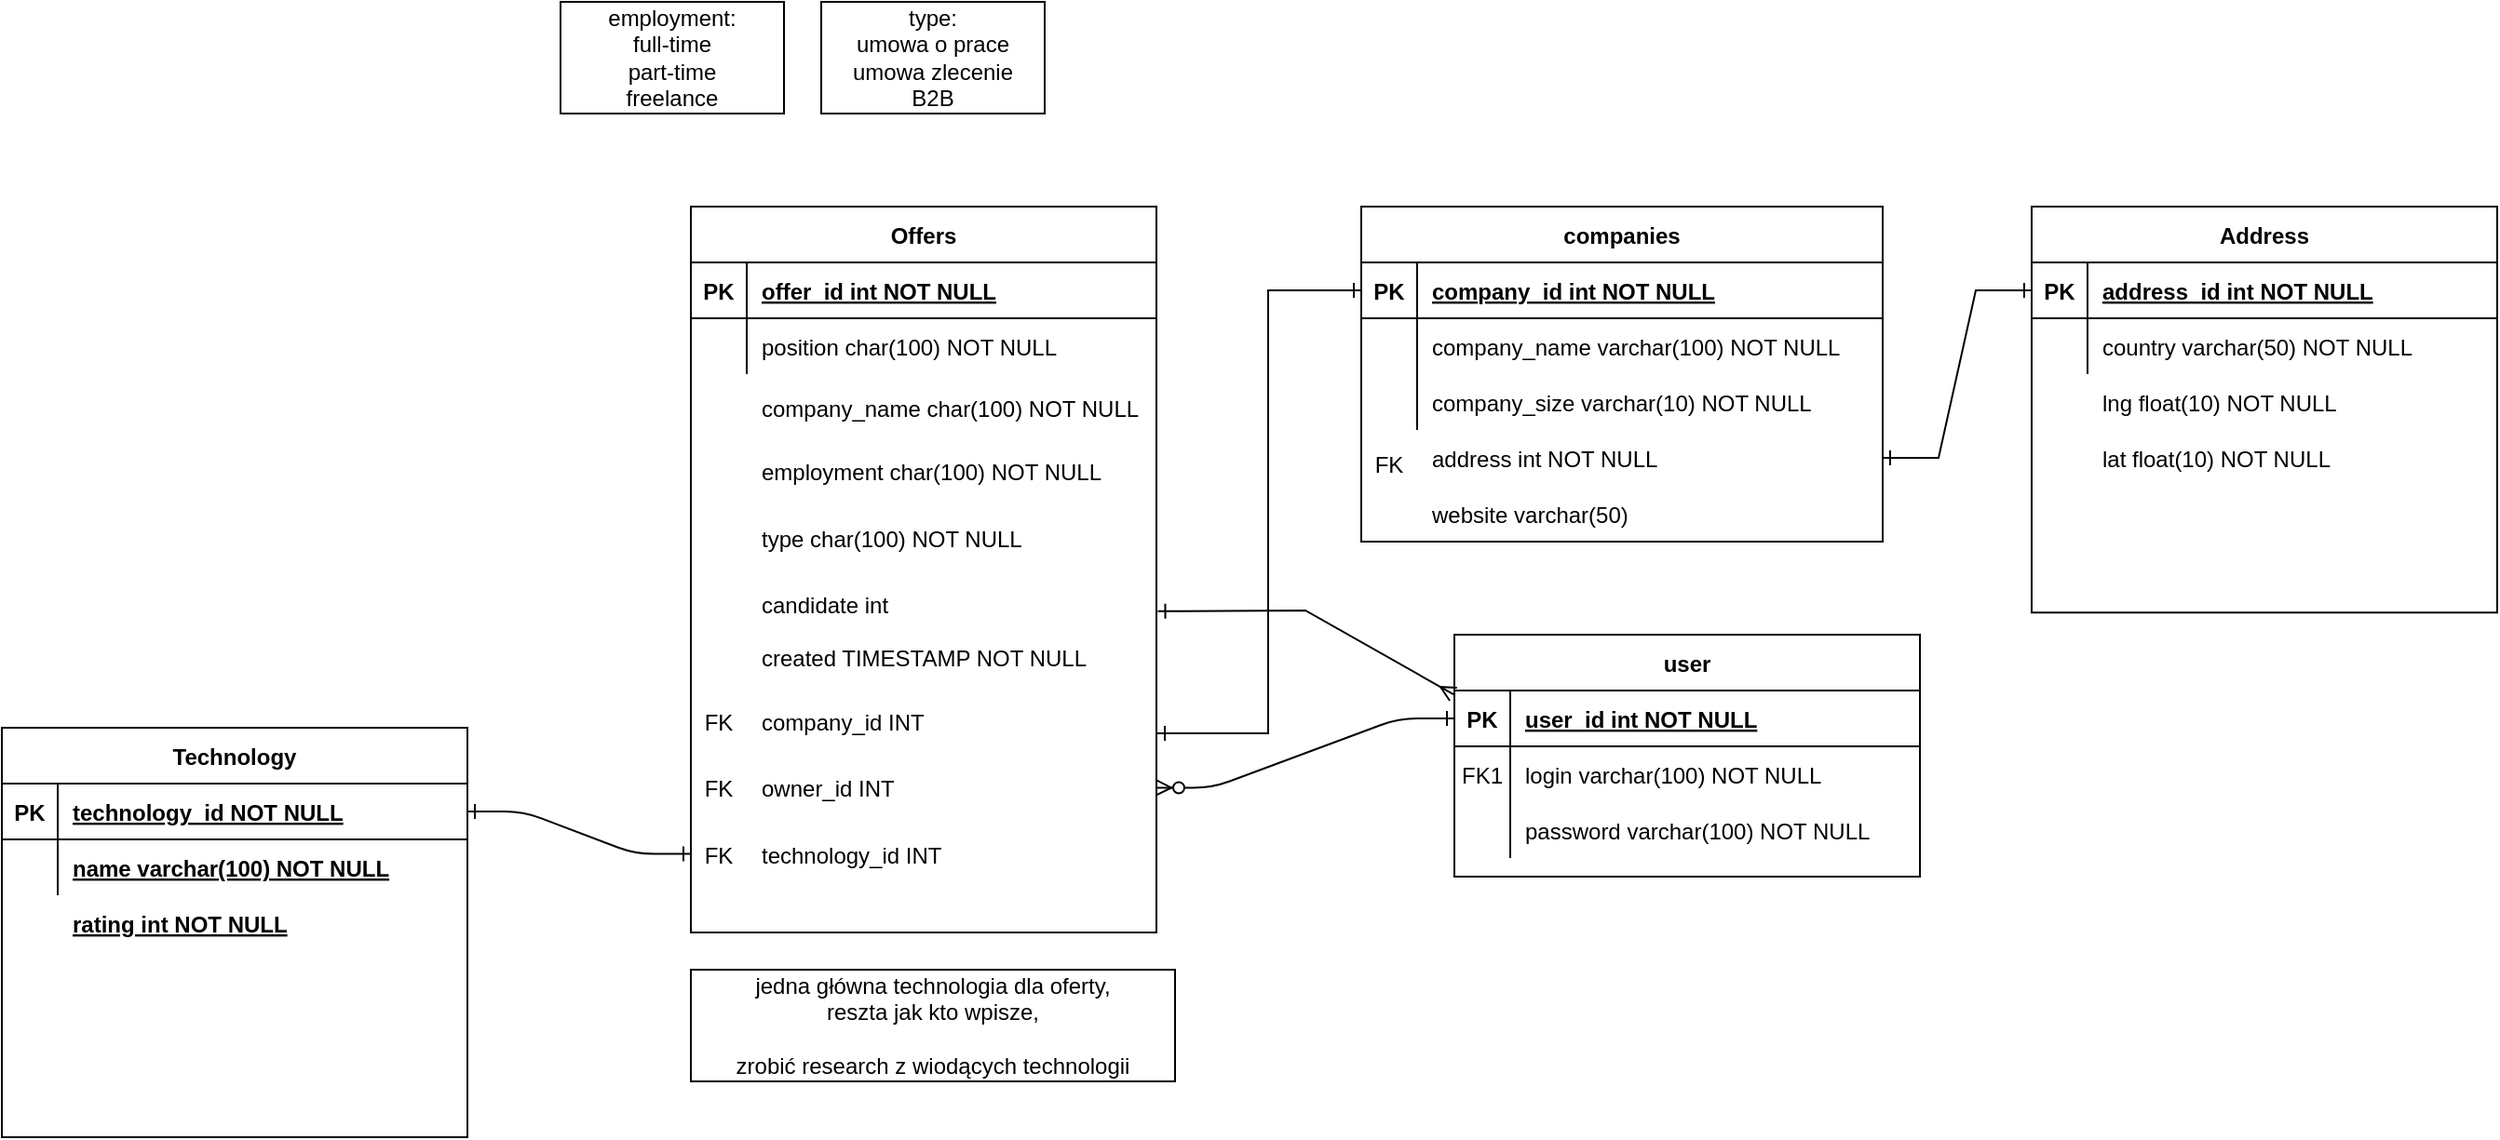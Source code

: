 <mxfile version="15.3.5" type="github">
  <diagram id="R2lEEEUBdFMjLlhIrx00" name="Page-1">
    <mxGraphModel dx="2523" dy="951" grid="1" gridSize="10" guides="1" tooltips="1" connect="1" arrows="1" fold="1" page="1" pageScale="1" pageWidth="850" pageHeight="1100" math="0" shadow="0" extFonts="Permanent Marker^https://fonts.googleapis.com/css?family=Permanent+Marker">
      <root>
        <mxCell id="0" />
        <mxCell id="1" parent="0" />
        <mxCell id="C-vyLk0tnHw3VtMMgP7b-1" value="" style="edgeStyle=entityRelationEdgeStyle;endArrow=ERzeroToMany;startArrow=ERone;endFill=1;startFill=0;exitX=0;exitY=0.5;exitDx=0;exitDy=0;entryX=1;entryY=0.5;entryDx=0;entryDy=0;" parent="1" source="C-vyLk0tnHw3VtMMgP7b-3" target="CaLfvAoB0ZPA8Nj9L3GR-47" edge="1">
          <mxGeometry width="100" height="100" relative="1" as="geometry">
            <mxPoint x="340" y="720" as="sourcePoint" />
            <mxPoint x="410" y="250" as="targetPoint" />
          </mxGeometry>
        </mxCell>
        <mxCell id="C-vyLk0tnHw3VtMMgP7b-2" value="user" style="shape=table;startSize=30;container=1;collapsible=1;childLayout=tableLayout;fixedRows=1;rowLines=0;fontStyle=1;align=center;resizeLast=1;" parent="1" vertex="1">
          <mxGeometry x="530" y="350" width="250" height="130" as="geometry" />
        </mxCell>
        <mxCell id="C-vyLk0tnHw3VtMMgP7b-3" value="" style="shape=partialRectangle;collapsible=0;dropTarget=0;pointerEvents=0;fillColor=none;points=[[0,0.5],[1,0.5]];portConstraint=eastwest;top=0;left=0;right=0;bottom=1;" parent="C-vyLk0tnHw3VtMMgP7b-2" vertex="1">
          <mxGeometry y="30" width="250" height="30" as="geometry" />
        </mxCell>
        <mxCell id="C-vyLk0tnHw3VtMMgP7b-4" value="PK" style="shape=partialRectangle;overflow=hidden;connectable=0;fillColor=none;top=0;left=0;bottom=0;right=0;fontStyle=1;" parent="C-vyLk0tnHw3VtMMgP7b-3" vertex="1">
          <mxGeometry width="30" height="30" as="geometry">
            <mxRectangle width="30" height="30" as="alternateBounds" />
          </mxGeometry>
        </mxCell>
        <mxCell id="C-vyLk0tnHw3VtMMgP7b-5" value="user_id int NOT NULL " style="shape=partialRectangle;overflow=hidden;connectable=0;fillColor=none;top=0;left=0;bottom=0;right=0;align=left;spacingLeft=6;fontStyle=5;" parent="C-vyLk0tnHw3VtMMgP7b-3" vertex="1">
          <mxGeometry x="30" width="220" height="30" as="geometry">
            <mxRectangle width="220" height="30" as="alternateBounds" />
          </mxGeometry>
        </mxCell>
        <mxCell id="C-vyLk0tnHw3VtMMgP7b-6" value="" style="shape=partialRectangle;collapsible=0;dropTarget=0;pointerEvents=0;fillColor=none;points=[[0,0.5],[1,0.5]];portConstraint=eastwest;top=0;left=0;right=0;bottom=0;" parent="C-vyLk0tnHw3VtMMgP7b-2" vertex="1">
          <mxGeometry y="60" width="250" height="30" as="geometry" />
        </mxCell>
        <mxCell id="C-vyLk0tnHw3VtMMgP7b-7" value="FK1" style="shape=partialRectangle;overflow=hidden;connectable=0;fillColor=none;top=0;left=0;bottom=0;right=0;" parent="C-vyLk0tnHw3VtMMgP7b-6" vertex="1">
          <mxGeometry width="30" height="30" as="geometry">
            <mxRectangle width="30" height="30" as="alternateBounds" />
          </mxGeometry>
        </mxCell>
        <mxCell id="C-vyLk0tnHw3VtMMgP7b-8" value="login varchar(100) NOT NULL" style="shape=partialRectangle;overflow=hidden;connectable=0;fillColor=none;top=0;left=0;bottom=0;right=0;align=left;spacingLeft=6;" parent="C-vyLk0tnHw3VtMMgP7b-6" vertex="1">
          <mxGeometry x="30" width="220" height="30" as="geometry">
            <mxRectangle width="220" height="30" as="alternateBounds" />
          </mxGeometry>
        </mxCell>
        <mxCell id="C-vyLk0tnHw3VtMMgP7b-9" value="" style="shape=partialRectangle;collapsible=0;dropTarget=0;pointerEvents=0;fillColor=none;points=[[0,0.5],[1,0.5]];portConstraint=eastwest;top=0;left=0;right=0;bottom=0;" parent="C-vyLk0tnHw3VtMMgP7b-2" vertex="1">
          <mxGeometry y="90" width="250" height="30" as="geometry" />
        </mxCell>
        <mxCell id="C-vyLk0tnHw3VtMMgP7b-10" value="" style="shape=partialRectangle;overflow=hidden;connectable=0;fillColor=none;top=0;left=0;bottom=0;right=0;" parent="C-vyLk0tnHw3VtMMgP7b-9" vertex="1">
          <mxGeometry width="30" height="30" as="geometry">
            <mxRectangle width="30" height="30" as="alternateBounds" />
          </mxGeometry>
        </mxCell>
        <mxCell id="C-vyLk0tnHw3VtMMgP7b-11" value="password varchar(100) NOT NULL" style="shape=partialRectangle;overflow=hidden;connectable=0;fillColor=none;top=0;left=0;bottom=0;right=0;align=left;spacingLeft=6;" parent="C-vyLk0tnHw3VtMMgP7b-9" vertex="1">
          <mxGeometry x="30" width="220" height="30" as="geometry">
            <mxRectangle width="220" height="30" as="alternateBounds" />
          </mxGeometry>
        </mxCell>
        <mxCell id="CaLfvAoB0ZPA8Nj9L3GR-13" value="employment:&lt;br&gt;full-time&lt;br&gt;part-time&lt;br&gt;freelance" style="rounded=0;whiteSpace=wrap;html=1;" parent="1" vertex="1">
          <mxGeometry x="50" y="10" width="120" height="60" as="geometry" />
        </mxCell>
        <mxCell id="CaLfvAoB0ZPA8Nj9L3GR-14" value="type:&lt;br&gt;umowa o prace&lt;br&gt;umowa zlecenie&lt;br&gt;B2B" style="rounded=0;whiteSpace=wrap;html=1;" parent="1" vertex="1">
          <mxGeometry x="190" y="10" width="120" height="60" as="geometry" />
        </mxCell>
        <mxCell id="CaLfvAoB0ZPA8Nj9L3GR-19" value="" style="group" parent="1" vertex="1" connectable="0">
          <mxGeometry x="840" y="120" width="250" height="300" as="geometry" />
        </mxCell>
        <mxCell id="CaLfvAoB0ZPA8Nj9L3GR-20" value="Address" style="shape=table;startSize=30;container=1;collapsible=1;childLayout=tableLayout;fixedRows=1;rowLines=0;fontStyle=1;align=center;resizeLast=1;" parent="CaLfvAoB0ZPA8Nj9L3GR-19" vertex="1">
          <mxGeometry width="250" height="218.182" as="geometry" />
        </mxCell>
        <mxCell id="CaLfvAoB0ZPA8Nj9L3GR-21" value="" style="shape=partialRectangle;collapsible=0;dropTarget=0;pointerEvents=0;fillColor=none;points=[[0,0.5],[1,0.5]];portConstraint=eastwest;top=0;left=0;right=0;bottom=1;" parent="CaLfvAoB0ZPA8Nj9L3GR-20" vertex="1">
          <mxGeometry y="30" width="250" height="30" as="geometry" />
        </mxCell>
        <mxCell id="CaLfvAoB0ZPA8Nj9L3GR-22" value="PK" style="shape=partialRectangle;overflow=hidden;connectable=0;fillColor=none;top=0;left=0;bottom=0;right=0;fontStyle=1;" parent="CaLfvAoB0ZPA8Nj9L3GR-21" vertex="1">
          <mxGeometry width="30" height="30" as="geometry">
            <mxRectangle width="30" height="30" as="alternateBounds" />
          </mxGeometry>
        </mxCell>
        <mxCell id="CaLfvAoB0ZPA8Nj9L3GR-23" value="address_id int NOT NULL " style="shape=partialRectangle;overflow=hidden;connectable=0;fillColor=none;top=0;left=0;bottom=0;right=0;align=left;spacingLeft=6;fontStyle=5;" parent="CaLfvAoB0ZPA8Nj9L3GR-21" vertex="1">
          <mxGeometry x="30" width="220" height="30" as="geometry">
            <mxRectangle width="220" height="30" as="alternateBounds" />
          </mxGeometry>
        </mxCell>
        <mxCell id="CaLfvAoB0ZPA8Nj9L3GR-24" value="" style="shape=partialRectangle;collapsible=0;dropTarget=0;pointerEvents=0;fillColor=none;points=[[0,0.5],[1,0.5]];portConstraint=eastwest;top=0;left=0;right=0;bottom=0;" parent="CaLfvAoB0ZPA8Nj9L3GR-20" vertex="1">
          <mxGeometry y="60" width="250" height="30" as="geometry" />
        </mxCell>
        <mxCell id="CaLfvAoB0ZPA8Nj9L3GR-25" value="" style="shape=partialRectangle;overflow=hidden;connectable=0;fillColor=none;top=0;left=0;bottom=0;right=0;" parent="CaLfvAoB0ZPA8Nj9L3GR-24" vertex="1">
          <mxGeometry width="30" height="30" as="geometry">
            <mxRectangle width="30" height="30" as="alternateBounds" />
          </mxGeometry>
        </mxCell>
        <mxCell id="CaLfvAoB0ZPA8Nj9L3GR-26" value="country varchar(50) NOT NULL" style="shape=partialRectangle;overflow=hidden;connectable=0;fillColor=none;top=0;left=0;bottom=0;right=0;align=left;spacingLeft=6;" parent="CaLfvAoB0ZPA8Nj9L3GR-24" vertex="1">
          <mxGeometry x="30" width="220" height="30" as="geometry">
            <mxRectangle width="220" height="30" as="alternateBounds" />
          </mxGeometry>
        </mxCell>
        <mxCell id="CaLfvAoB0ZPA8Nj9L3GR-27" value="" style="shape=partialRectangle;collapsible=0;dropTarget=0;pointerEvents=0;fillColor=none;points=[[0,0.5],[1,0.5]];portConstraint=eastwest;top=0;left=0;right=0;bottom=0;" parent="CaLfvAoB0ZPA8Nj9L3GR-19" vertex="1">
          <mxGeometry y="122.727" width="250" height="40.909" as="geometry" />
        </mxCell>
        <mxCell id="CaLfvAoB0ZPA8Nj9L3GR-28" value="" style="shape=partialRectangle;overflow=hidden;connectable=0;fillColor=none;top=0;left=0;bottom=0;right=0;" parent="CaLfvAoB0ZPA8Nj9L3GR-27" vertex="1">
          <mxGeometry width="30" height="40.909" as="geometry" />
        </mxCell>
        <mxCell id="CaLfvAoB0ZPA8Nj9L3GR-29" value="" style="shape=partialRectangle;overflow=hidden;connectable=0;fillColor=none;top=0;left=0;bottom=0;right=0;align=left;spacingLeft=6;" parent="CaLfvAoB0ZPA8Nj9L3GR-27" vertex="1">
          <mxGeometry x="30" width="220" height="40.909" as="geometry" />
        </mxCell>
        <mxCell id="CaLfvAoB0ZPA8Nj9L3GR-30" value="" style="shape=partialRectangle;collapsible=0;dropTarget=0;pointerEvents=0;fillColor=none;points=[[0,0.5],[1,0.5]];portConstraint=eastwest;top=0;left=0;right=0;bottom=0;" parent="CaLfvAoB0ZPA8Nj9L3GR-19" vertex="1">
          <mxGeometry y="163.636" width="250" height="40.909" as="geometry" />
        </mxCell>
        <mxCell id="CaLfvAoB0ZPA8Nj9L3GR-31" value="" style="shape=partialRectangle;overflow=hidden;connectable=0;fillColor=none;top=0;left=0;bottom=0;right=0;" parent="CaLfvAoB0ZPA8Nj9L3GR-30" vertex="1">
          <mxGeometry width="30" height="40.909" as="geometry" />
        </mxCell>
        <mxCell id="CaLfvAoB0ZPA8Nj9L3GR-32" value="" style="shape=partialRectangle;overflow=hidden;connectable=0;fillColor=none;top=0;left=0;bottom=0;right=0;align=left;spacingLeft=6;" parent="CaLfvAoB0ZPA8Nj9L3GR-30" vertex="1">
          <mxGeometry x="30" width="220" height="40.909" as="geometry" />
        </mxCell>
        <mxCell id="CaLfvAoB0ZPA8Nj9L3GR-33" value="" style="shape=partialRectangle;collapsible=0;dropTarget=0;pointerEvents=0;fillColor=none;points=[[0,0.5],[1,0.5]];portConstraint=eastwest;top=0;left=0;right=0;bottom=0;" parent="CaLfvAoB0ZPA8Nj9L3GR-19" vertex="1">
          <mxGeometry y="204.545" width="250" height="40.909" as="geometry" />
        </mxCell>
        <mxCell id="CaLfvAoB0ZPA8Nj9L3GR-34" value="" style="shape=partialRectangle;overflow=hidden;connectable=0;fillColor=none;top=0;left=0;bottom=0;right=0;" parent="CaLfvAoB0ZPA8Nj9L3GR-33" vertex="1">
          <mxGeometry width="30" height="40.909" as="geometry" />
        </mxCell>
        <mxCell id="CaLfvAoB0ZPA8Nj9L3GR-35" value="" style="shape=partialRectangle;overflow=hidden;connectable=0;fillColor=none;top=0;left=0;bottom=0;right=0;align=left;spacingLeft=6;" parent="CaLfvAoB0ZPA8Nj9L3GR-33" vertex="1">
          <mxGeometry x="30" width="220" height="40.909" as="geometry" />
        </mxCell>
        <mxCell id="CaLfvAoB0ZPA8Nj9L3GR-36" value="" style="edgeStyle=entityRelationEdgeStyle;endArrow=ERone;startArrow=ERone;endFill=0;startFill=0;rounded=0;exitX=1;exitY=0.75;exitDx=0;exitDy=0;" parent="1" source="i5CCc2kyR5zBIoIB7q0A-1" target="CaLfvAoB0ZPA8Nj9L3GR-21" edge="1">
          <mxGeometry width="100" height="100" relative="1" as="geometry">
            <mxPoint x="140" y="220.0" as="sourcePoint" />
            <mxPoint x="60" y="190.0" as="targetPoint" />
          </mxGeometry>
        </mxCell>
        <mxCell id="CaLfvAoB0ZPA8Nj9L3GR-46" value="" style="group" parent="1" vertex="1" connectable="0">
          <mxGeometry x="120" y="120" width="260" height="390" as="geometry" />
        </mxCell>
        <mxCell id="CaLfvAoB0ZPA8Nj9L3GR-15" value="" style="group" parent="CaLfvAoB0ZPA8Nj9L3GR-46" vertex="1" connectable="0">
          <mxGeometry width="250" height="390" as="geometry" />
        </mxCell>
        <mxCell id="C-vyLk0tnHw3VtMMgP7b-23" value="Offers" style="shape=table;startSize=30;container=1;collapsible=1;childLayout=tableLayout;fixedRows=1;rowLines=0;fontStyle=1;align=center;resizeLast=1;" parent="CaLfvAoB0ZPA8Nj9L3GR-15" vertex="1">
          <mxGeometry width="250" height="390" as="geometry" />
        </mxCell>
        <mxCell id="C-vyLk0tnHw3VtMMgP7b-24" value="" style="shape=partialRectangle;collapsible=0;dropTarget=0;pointerEvents=0;fillColor=none;points=[[0,0.5],[1,0.5]];portConstraint=eastwest;top=0;left=0;right=0;bottom=1;" parent="C-vyLk0tnHw3VtMMgP7b-23" vertex="1">
          <mxGeometry y="30" width="250" height="30" as="geometry" />
        </mxCell>
        <mxCell id="C-vyLk0tnHw3VtMMgP7b-25" value="PK" style="shape=partialRectangle;overflow=hidden;connectable=0;fillColor=none;top=0;left=0;bottom=0;right=0;fontStyle=1;" parent="C-vyLk0tnHw3VtMMgP7b-24" vertex="1">
          <mxGeometry width="30" height="30" as="geometry" />
        </mxCell>
        <mxCell id="C-vyLk0tnHw3VtMMgP7b-26" value="offer_id int NOT NULL " style="shape=partialRectangle;overflow=hidden;connectable=0;fillColor=none;top=0;left=0;bottom=0;right=0;align=left;spacingLeft=6;fontStyle=5;" parent="C-vyLk0tnHw3VtMMgP7b-24" vertex="1">
          <mxGeometry x="30" width="220" height="30" as="geometry" />
        </mxCell>
        <mxCell id="C-vyLk0tnHw3VtMMgP7b-27" value="" style="shape=partialRectangle;collapsible=0;dropTarget=0;pointerEvents=0;fillColor=none;points=[[0,0.5],[1,0.5]];portConstraint=eastwest;top=0;left=0;right=0;bottom=0;" parent="C-vyLk0tnHw3VtMMgP7b-23" vertex="1">
          <mxGeometry y="60" width="250" height="30" as="geometry" />
        </mxCell>
        <mxCell id="C-vyLk0tnHw3VtMMgP7b-28" value="" style="shape=partialRectangle;overflow=hidden;connectable=0;fillColor=none;top=0;left=0;bottom=0;right=0;" parent="C-vyLk0tnHw3VtMMgP7b-27" vertex="1">
          <mxGeometry width="30" height="30" as="geometry" />
        </mxCell>
        <mxCell id="C-vyLk0tnHw3VtMMgP7b-29" value="position char(100) NOT NULL" style="shape=partialRectangle;overflow=hidden;connectable=0;fillColor=none;top=0;left=0;bottom=0;right=0;align=left;spacingLeft=6;" parent="C-vyLk0tnHw3VtMMgP7b-27" vertex="1">
          <mxGeometry x="30" width="220" height="30" as="geometry" />
        </mxCell>
        <mxCell id="CaLfvAoB0ZPA8Nj9L3GR-1" value="" style="shape=partialRectangle;collapsible=0;dropTarget=0;pointerEvents=0;fillColor=none;points=[[0,0.5],[1,0.5]];portConstraint=eastwest;top=0;left=0;right=0;bottom=0;" parent="CaLfvAoB0ZPA8Nj9L3GR-15" vertex="1">
          <mxGeometry y="106.667" width="250" height="35.556" as="geometry" />
        </mxCell>
        <mxCell id="CaLfvAoB0ZPA8Nj9L3GR-2" value="" style="shape=partialRectangle;overflow=hidden;connectable=0;fillColor=none;top=0;left=0;bottom=0;right=0;" parent="CaLfvAoB0ZPA8Nj9L3GR-1" vertex="1">
          <mxGeometry width="30" height="35.556" as="geometry" />
        </mxCell>
        <mxCell id="CaLfvAoB0ZPA8Nj9L3GR-7" value="" style="shape=partialRectangle;collapsible=0;dropTarget=0;pointerEvents=0;fillColor=none;points=[[0,0.5],[1,0.5]];portConstraint=eastwest;top=0;left=0;right=0;bottom=0;" parent="CaLfvAoB0ZPA8Nj9L3GR-15" vertex="1">
          <mxGeometry y="124.442" width="250" height="35.556" as="geometry" />
        </mxCell>
        <mxCell id="CaLfvAoB0ZPA8Nj9L3GR-8" value="" style="shape=partialRectangle;overflow=hidden;connectable=0;fillColor=none;top=0;left=0;bottom=0;right=0;" parent="CaLfvAoB0ZPA8Nj9L3GR-7" vertex="1">
          <mxGeometry width="30" height="35.556" as="geometry" />
        </mxCell>
        <mxCell id="CaLfvAoB0ZPA8Nj9L3GR-9" value="employment char(100) NOT NULL" style="shape=partialRectangle;overflow=hidden;connectable=0;fillColor=none;top=0;left=0;bottom=0;right=0;align=left;spacingLeft=6;" parent="CaLfvAoB0ZPA8Nj9L3GR-7" vertex="1">
          <mxGeometry x="30" width="220" height="35.556" as="geometry" />
        </mxCell>
        <mxCell id="CaLfvAoB0ZPA8Nj9L3GR-10" value="" style="shape=partialRectangle;collapsible=0;dropTarget=0;pointerEvents=0;fillColor=none;points=[[0,0.5],[1,0.5]];portConstraint=eastwest;top=0;left=0;right=0;bottom=0;" parent="CaLfvAoB0ZPA8Nj9L3GR-15" vertex="1">
          <mxGeometry y="159.998" width="250" height="35.556" as="geometry" />
        </mxCell>
        <mxCell id="CaLfvAoB0ZPA8Nj9L3GR-11" value="" style="shape=partialRectangle;overflow=hidden;connectable=0;fillColor=none;top=0;left=0;bottom=0;right=0;" parent="CaLfvAoB0ZPA8Nj9L3GR-10" vertex="1">
          <mxGeometry width="30" height="35.556" as="geometry" />
        </mxCell>
        <mxCell id="CaLfvAoB0ZPA8Nj9L3GR-12" value="type char(100) NOT NULL" style="shape=partialRectangle;overflow=hidden;connectable=0;fillColor=none;top=0;left=0;bottom=0;right=0;align=left;spacingLeft=6;" parent="CaLfvAoB0ZPA8Nj9L3GR-10" vertex="1">
          <mxGeometry x="30" width="220" height="35.556" as="geometry" />
        </mxCell>
        <mxCell id="CaLfvAoB0ZPA8Nj9L3GR-3" value="company_name char(100) NOT NULL" style="shape=partialRectangle;overflow=hidden;connectable=0;fillColor=none;top=0;left=0;bottom=0;right=0;align=left;spacingLeft=6;" parent="CaLfvAoB0ZPA8Nj9L3GR-15" vertex="1">
          <mxGeometry x="30" y="89.997" width="220" height="35.556" as="geometry" />
        </mxCell>
        <mxCell id="CaLfvAoB0ZPA8Nj9L3GR-47" value="" style="shape=partialRectangle;collapsible=0;dropTarget=0;pointerEvents=0;fillColor=none;points=[[0,0.5],[1,0.5]];portConstraint=eastwest;top=0;left=0;right=0;bottom=0;" parent="CaLfvAoB0ZPA8Nj9L3GR-15" vertex="1">
          <mxGeometry y="294.436" width="250" height="35.556" as="geometry" />
        </mxCell>
        <mxCell id="CaLfvAoB0ZPA8Nj9L3GR-48" value="FK" style="shape=partialRectangle;overflow=hidden;connectable=0;fillColor=none;top=0;left=0;bottom=0;right=0;" parent="CaLfvAoB0ZPA8Nj9L3GR-47" vertex="1">
          <mxGeometry width="30" height="35.556" as="geometry" />
        </mxCell>
        <mxCell id="CaLfvAoB0ZPA8Nj9L3GR-49" value="owner_id INT" style="shape=partialRectangle;overflow=hidden;connectable=0;fillColor=none;top=0;left=0;bottom=0;right=0;align=left;spacingLeft=6;" parent="CaLfvAoB0ZPA8Nj9L3GR-47" vertex="1">
          <mxGeometry x="30" width="220" height="35.556" as="geometry" />
        </mxCell>
        <mxCell id="CaLfvAoB0ZPA8Nj9L3GR-57" value="" style="shape=partialRectangle;collapsible=0;dropTarget=0;pointerEvents=0;fillColor=none;points=[[0,0.5],[1,0.5]];portConstraint=eastwest;top=0;left=0;right=0;bottom=0;" parent="CaLfvAoB0ZPA8Nj9L3GR-15" vertex="1">
          <mxGeometry y="329.996" width="250" height="35.556" as="geometry" />
        </mxCell>
        <mxCell id="CaLfvAoB0ZPA8Nj9L3GR-58" value="FK" style="shape=partialRectangle;overflow=hidden;connectable=0;fillColor=none;top=0;left=0;bottom=0;right=0;" parent="CaLfvAoB0ZPA8Nj9L3GR-57" vertex="1">
          <mxGeometry width="30" height="35.556" as="geometry" />
        </mxCell>
        <mxCell id="CaLfvAoB0ZPA8Nj9L3GR-59" value="technology_id INT" style="shape=partialRectangle;overflow=hidden;connectable=0;fillColor=none;top=0;left=0;bottom=0;right=0;align=left;spacingLeft=6;" parent="CaLfvAoB0ZPA8Nj9L3GR-57" vertex="1">
          <mxGeometry x="30" width="220" height="35.556" as="geometry" />
        </mxCell>
        <mxCell id="i5CCc2kyR5zBIoIB7q0A-12" value="" style="shape=partialRectangle;collapsible=0;dropTarget=0;pointerEvents=0;fillColor=none;points=[[0,0.5],[1,0.5]];portConstraint=eastwest;top=0;left=0;right=0;bottom=0;" vertex="1" parent="CaLfvAoB0ZPA8Nj9L3GR-15">
          <mxGeometry y="258.876" width="250" height="35.556" as="geometry" />
        </mxCell>
        <mxCell id="i5CCc2kyR5zBIoIB7q0A-13" value="FK" style="shape=partialRectangle;overflow=hidden;connectable=0;fillColor=none;top=0;left=0;bottom=0;right=0;" vertex="1" parent="i5CCc2kyR5zBIoIB7q0A-12">
          <mxGeometry width="30" height="35.556" as="geometry" />
        </mxCell>
        <mxCell id="i5CCc2kyR5zBIoIB7q0A-14" value="company_id INT" style="shape=partialRectangle;overflow=hidden;connectable=0;fillColor=none;top=0;left=0;bottom=0;right=0;align=left;spacingLeft=6;" vertex="1" parent="i5CCc2kyR5zBIoIB7q0A-12">
          <mxGeometry x="30" width="220" height="35.556" as="geometry" />
        </mxCell>
        <mxCell id="i5CCc2kyR5zBIoIB7q0A-24" value="" style="shape=partialRectangle;collapsible=0;dropTarget=0;pointerEvents=0;fillColor=none;points=[[0,0.5],[1,0.5]];portConstraint=eastwest;top=0;left=0;right=0;bottom=0;" vertex="1" parent="CaLfvAoB0ZPA8Nj9L3GR-15">
          <mxGeometry y="195.558" width="250" height="35.556" as="geometry" />
        </mxCell>
        <mxCell id="i5CCc2kyR5zBIoIB7q0A-25" value="" style="shape=partialRectangle;overflow=hidden;connectable=0;fillColor=none;top=0;left=0;bottom=0;right=0;" vertex="1" parent="i5CCc2kyR5zBIoIB7q0A-24">
          <mxGeometry width="30" height="35.556" as="geometry" />
        </mxCell>
        <mxCell id="i5CCc2kyR5zBIoIB7q0A-26" value="candidate int " style="shape=partialRectangle;overflow=hidden;connectable=0;fillColor=none;top=0;left=0;bottom=0;right=0;align=left;spacingLeft=6;" vertex="1" parent="i5CCc2kyR5zBIoIB7q0A-24">
          <mxGeometry x="30" width="220" height="35.556" as="geometry" />
        </mxCell>
        <mxCell id="CaLfvAoB0ZPA8Nj9L3GR-40" value="" style="shape=partialRectangle;collapsible=0;dropTarget=0;pointerEvents=0;fillColor=none;points=[[0,0.5],[1,0.5]];portConstraint=eastwest;top=0;left=0;right=0;bottom=0;" parent="CaLfvAoB0ZPA8Nj9L3GR-46" vertex="1">
          <mxGeometry y="248.889" width="250" height="23.704" as="geometry" />
        </mxCell>
        <mxCell id="CaLfvAoB0ZPA8Nj9L3GR-41" value="" style="shape=partialRectangle;overflow=hidden;connectable=0;fillColor=none;top=0;left=0;bottom=0;right=0;" parent="CaLfvAoB0ZPA8Nj9L3GR-40" vertex="1">
          <mxGeometry width="30" height="23.704" as="geometry" />
        </mxCell>
        <mxCell id="CaLfvAoB0ZPA8Nj9L3GR-42" value="created TIMESTAMP NOT NULL" style="shape=partialRectangle;overflow=hidden;connectable=0;fillColor=none;top=0;left=0;bottom=0;right=0;align=left;spacingLeft=6;" parent="CaLfvAoB0ZPA8Nj9L3GR-46" vertex="1">
          <mxGeometry x="30" y="229.999" width="220" height="23.704" as="geometry" />
        </mxCell>
        <mxCell id="CaLfvAoB0ZPA8Nj9L3GR-50" value="" style="shape=partialRectangle;collapsible=0;dropTarget=0;pointerEvents=0;fillColor=none;points=[[0,0.5],[1,0.5]];portConstraint=eastwest;top=0;left=0;right=0;bottom=0;" parent="1" vertex="1">
          <mxGeometry x="840" y="210" width="250" height="30" as="geometry" />
        </mxCell>
        <mxCell id="CaLfvAoB0ZPA8Nj9L3GR-51" value="" style="shape=partialRectangle;overflow=hidden;connectable=0;fillColor=none;top=0;left=0;bottom=0;right=0;" parent="CaLfvAoB0ZPA8Nj9L3GR-50" vertex="1">
          <mxGeometry width="30" height="30" as="geometry" />
        </mxCell>
        <mxCell id="CaLfvAoB0ZPA8Nj9L3GR-52" value="lng float(10) NOT NULL" style="shape=partialRectangle;overflow=hidden;connectable=0;fillColor=none;top=0;left=0;bottom=0;right=0;align=left;spacingLeft=6;" parent="CaLfvAoB0ZPA8Nj9L3GR-50" vertex="1">
          <mxGeometry x="30" width="220" height="30" as="geometry" />
        </mxCell>
        <mxCell id="CaLfvAoB0ZPA8Nj9L3GR-53" value="lat float(10) NOT NULL" style="shape=partialRectangle;overflow=hidden;connectable=0;fillColor=none;top=0;left=0;bottom=0;right=0;align=left;spacingLeft=6;" parent="1" vertex="1">
          <mxGeometry x="870" y="240" width="220" height="30" as="geometry" />
        </mxCell>
        <mxCell id="CaLfvAoB0ZPA8Nj9L3GR-60" value="Technology" style="shape=table;startSize=30;container=1;collapsible=1;childLayout=tableLayout;fixedRows=1;rowLines=0;fontStyle=1;align=center;resizeLast=1;" parent="1" vertex="1">
          <mxGeometry x="-250" y="400" width="250" height="220" as="geometry" />
        </mxCell>
        <mxCell id="CaLfvAoB0ZPA8Nj9L3GR-61" value="" style="shape=partialRectangle;collapsible=0;dropTarget=0;pointerEvents=0;fillColor=none;points=[[0,0.5],[1,0.5]];portConstraint=eastwest;top=0;left=0;right=0;bottom=1;" parent="CaLfvAoB0ZPA8Nj9L3GR-60" vertex="1">
          <mxGeometry y="30" width="250" height="30" as="geometry" />
        </mxCell>
        <mxCell id="CaLfvAoB0ZPA8Nj9L3GR-62" value="PK" style="shape=partialRectangle;overflow=hidden;connectable=0;fillColor=none;top=0;left=0;bottom=0;right=0;fontStyle=1;" parent="CaLfvAoB0ZPA8Nj9L3GR-61" vertex="1">
          <mxGeometry width="30" height="30" as="geometry">
            <mxRectangle width="30" height="30" as="alternateBounds" />
          </mxGeometry>
        </mxCell>
        <mxCell id="CaLfvAoB0ZPA8Nj9L3GR-63" value="technology_id NOT NULL " style="shape=partialRectangle;overflow=hidden;connectable=0;fillColor=none;top=0;left=0;bottom=0;right=0;align=left;spacingLeft=6;fontStyle=5;" parent="CaLfvAoB0ZPA8Nj9L3GR-61" vertex="1">
          <mxGeometry x="30" width="220" height="30" as="geometry">
            <mxRectangle width="220" height="30" as="alternateBounds" />
          </mxGeometry>
        </mxCell>
        <mxCell id="CaLfvAoB0ZPA8Nj9L3GR-64" value="" style="shape=partialRectangle;collapsible=0;dropTarget=0;pointerEvents=0;fillColor=none;points=[[0,0.5],[1,0.5]];portConstraint=eastwest;top=0;left=0;right=0;bottom=0;" parent="CaLfvAoB0ZPA8Nj9L3GR-60" vertex="1">
          <mxGeometry y="60" width="250" height="30" as="geometry" />
        </mxCell>
        <mxCell id="CaLfvAoB0ZPA8Nj9L3GR-65" value="" style="shape=partialRectangle;overflow=hidden;connectable=0;fillColor=none;top=0;left=0;bottom=0;right=0;" parent="CaLfvAoB0ZPA8Nj9L3GR-64" vertex="1">
          <mxGeometry width="30" height="30" as="geometry">
            <mxRectangle width="30" height="30" as="alternateBounds" />
          </mxGeometry>
        </mxCell>
        <mxCell id="CaLfvAoB0ZPA8Nj9L3GR-66" value="" style="shape=partialRectangle;overflow=hidden;connectable=0;fillColor=none;top=0;left=0;bottom=0;right=0;align=left;spacingLeft=6;" parent="CaLfvAoB0ZPA8Nj9L3GR-64" vertex="1">
          <mxGeometry x="30" width="220" height="30" as="geometry">
            <mxRectangle width="220" height="30" as="alternateBounds" />
          </mxGeometry>
        </mxCell>
        <mxCell id="CaLfvAoB0ZPA8Nj9L3GR-67" value="" style="edgeStyle=entityRelationEdgeStyle;endArrow=ERone;startArrow=ERone;endFill=0;startFill=0;entryX=1;entryY=0.5;entryDx=0;entryDy=0;exitX=0;exitY=0.5;exitDx=0;exitDy=0;" parent="1" source="CaLfvAoB0ZPA8Nj9L3GR-57" target="CaLfvAoB0ZPA8Nj9L3GR-61" edge="1">
          <mxGeometry width="100" height="100" relative="1" as="geometry">
            <mxPoint x="130" y="337.781" as="sourcePoint" />
            <mxPoint x="40" y="175" as="targetPoint" />
          </mxGeometry>
        </mxCell>
        <mxCell id="CaLfvAoB0ZPA8Nj9L3GR-68" value="jedna główna technologia dla oferty,&lt;br&gt;reszta jak kto wpisze,&lt;br&gt;&lt;br&gt;zrobić research z wiodących technologii" style="rounded=0;whiteSpace=wrap;html=1;" parent="1" vertex="1">
          <mxGeometry x="120" y="530" width="260" height="60" as="geometry" />
        </mxCell>
        <mxCell id="CaLfvAoB0ZPA8Nj9L3GR-69" value="name varchar(100) NOT NULL " style="shape=partialRectangle;overflow=hidden;connectable=0;fillColor=none;top=0;left=0;bottom=0;right=0;align=left;spacingLeft=6;fontStyle=5;" parent="1" vertex="1">
          <mxGeometry x="-220" y="460" width="220" height="30" as="geometry" />
        </mxCell>
        <mxCell id="i5CCc2kyR5zBIoIB7q0A-1" value="companies" style="shape=table;startSize=30;container=1;collapsible=1;childLayout=tableLayout;fixedRows=1;rowLines=0;fontStyle=1;align=center;resizeLast=1;" vertex="1" parent="1">
          <mxGeometry x="480" y="120" width="280" height="180" as="geometry" />
        </mxCell>
        <mxCell id="i5CCc2kyR5zBIoIB7q0A-2" value="" style="shape=partialRectangle;collapsible=0;dropTarget=0;pointerEvents=0;fillColor=none;points=[[0,0.5],[1,0.5]];portConstraint=eastwest;top=0;left=0;right=0;bottom=1;" vertex="1" parent="i5CCc2kyR5zBIoIB7q0A-1">
          <mxGeometry y="30" width="280" height="30" as="geometry" />
        </mxCell>
        <mxCell id="i5CCc2kyR5zBIoIB7q0A-3" value="PK" style="shape=partialRectangle;overflow=hidden;connectable=0;fillColor=none;top=0;left=0;bottom=0;right=0;fontStyle=1;" vertex="1" parent="i5CCc2kyR5zBIoIB7q0A-2">
          <mxGeometry width="30" height="30" as="geometry">
            <mxRectangle width="30" height="30" as="alternateBounds" />
          </mxGeometry>
        </mxCell>
        <mxCell id="i5CCc2kyR5zBIoIB7q0A-4" value="company_id int NOT NULL " style="shape=partialRectangle;overflow=hidden;connectable=0;fillColor=none;top=0;left=0;bottom=0;right=0;align=left;spacingLeft=6;fontStyle=5;" vertex="1" parent="i5CCc2kyR5zBIoIB7q0A-2">
          <mxGeometry x="30" width="250" height="30" as="geometry">
            <mxRectangle width="250" height="30" as="alternateBounds" />
          </mxGeometry>
        </mxCell>
        <mxCell id="i5CCc2kyR5zBIoIB7q0A-5" value="" style="shape=partialRectangle;collapsible=0;dropTarget=0;pointerEvents=0;fillColor=none;points=[[0,0.5],[1,0.5]];portConstraint=eastwest;top=0;left=0;right=0;bottom=0;" vertex="1" parent="i5CCc2kyR5zBIoIB7q0A-1">
          <mxGeometry y="60" width="280" height="30" as="geometry" />
        </mxCell>
        <mxCell id="i5CCc2kyR5zBIoIB7q0A-6" value="" style="shape=partialRectangle;overflow=hidden;connectable=0;fillColor=none;top=0;left=0;bottom=0;right=0;" vertex="1" parent="i5CCc2kyR5zBIoIB7q0A-5">
          <mxGeometry width="30" height="30" as="geometry">
            <mxRectangle width="30" height="30" as="alternateBounds" />
          </mxGeometry>
        </mxCell>
        <mxCell id="i5CCc2kyR5zBIoIB7q0A-7" value="company_name varchar(100) NOT NULL" style="shape=partialRectangle;overflow=hidden;connectable=0;fillColor=none;top=0;left=0;bottom=0;right=0;align=left;spacingLeft=6;" vertex="1" parent="i5CCc2kyR5zBIoIB7q0A-5">
          <mxGeometry x="30" width="250" height="30" as="geometry">
            <mxRectangle width="250" height="30" as="alternateBounds" />
          </mxGeometry>
        </mxCell>
        <mxCell id="i5CCc2kyR5zBIoIB7q0A-8" value="" style="shape=partialRectangle;collapsible=0;dropTarget=0;pointerEvents=0;fillColor=none;points=[[0,0.5],[1,0.5]];portConstraint=eastwest;top=0;left=0;right=0;bottom=0;" vertex="1" parent="i5CCc2kyR5zBIoIB7q0A-1">
          <mxGeometry y="90" width="280" height="30" as="geometry" />
        </mxCell>
        <mxCell id="i5CCc2kyR5zBIoIB7q0A-9" value="" style="shape=partialRectangle;overflow=hidden;connectable=0;fillColor=none;top=0;left=0;bottom=0;right=0;" vertex="1" parent="i5CCc2kyR5zBIoIB7q0A-8">
          <mxGeometry width="30" height="30" as="geometry">
            <mxRectangle width="30" height="30" as="alternateBounds" />
          </mxGeometry>
        </mxCell>
        <mxCell id="i5CCc2kyR5zBIoIB7q0A-10" value="company_size varchar(10) NOT NULL" style="shape=partialRectangle;overflow=hidden;connectable=0;fillColor=none;top=0;left=0;bottom=0;right=0;align=left;spacingLeft=6;" vertex="1" parent="i5CCc2kyR5zBIoIB7q0A-8">
          <mxGeometry x="30" width="250" height="30" as="geometry">
            <mxRectangle width="250" height="30" as="alternateBounds" />
          </mxGeometry>
        </mxCell>
        <mxCell id="i5CCc2kyR5zBIoIB7q0A-16" style="edgeStyle=none;rounded=0;orthogonalLoop=1;jettySize=auto;html=1;endArrow=ERone;sourcePerimeterSpacing=8;targetPerimeterSpacing=8;exitX=0;exitY=0.5;exitDx=0;exitDy=0;entryX=1.002;entryY=0.678;entryDx=0;entryDy=0;entryPerimeter=0;endFill=0;startArrow=ERone;startFill=0;" edge="1" parent="1" source="i5CCc2kyR5zBIoIB7q0A-2" target="i5CCc2kyR5zBIoIB7q0A-12">
          <mxGeometry relative="1" as="geometry">
            <mxPoint x="420" y="340.0" as="targetPoint" />
            <Array as="points">
              <mxPoint x="430" y="165" />
              <mxPoint x="430" y="403" />
            </Array>
          </mxGeometry>
        </mxCell>
        <mxCell id="CaLfvAoB0ZPA8Nj9L3GR-16" value="" style="shape=partialRectangle;collapsible=0;dropTarget=0;pointerEvents=0;fillColor=none;points=[[0,0.5],[1,0.5]];portConstraint=eastwest;top=0;left=0;right=0;bottom=0;" parent="1" vertex="1">
          <mxGeometry x="480" y="240.003" width="250" height="35.556" as="geometry" />
        </mxCell>
        <mxCell id="CaLfvAoB0ZPA8Nj9L3GR-17" value="FK" style="shape=partialRectangle;overflow=hidden;connectable=0;fillColor=none;top=0;left=0;bottom=0;right=0;" parent="CaLfvAoB0ZPA8Nj9L3GR-16" vertex="1">
          <mxGeometry width="30" height="35.556" as="geometry" />
        </mxCell>
        <mxCell id="i5CCc2kyR5zBIoIB7q0A-18" value="" style="shape=partialRectangle;collapsible=0;dropTarget=0;pointerEvents=0;fillColor=none;points=[[0,0.5],[1,0.5]];portConstraint=eastwest;top=0;left=0;right=0;bottom=0;" vertex="1" parent="1">
          <mxGeometry x="480" y="240" width="280" height="30" as="geometry" />
        </mxCell>
        <mxCell id="i5CCc2kyR5zBIoIB7q0A-19" value="" style="shape=partialRectangle;overflow=hidden;connectable=0;fillColor=none;top=0;left=0;bottom=0;right=0;" vertex="1" parent="i5CCc2kyR5zBIoIB7q0A-18">
          <mxGeometry width="30" height="30" as="geometry">
            <mxRectangle width="30" height="30" as="alternateBounds" />
          </mxGeometry>
        </mxCell>
        <mxCell id="i5CCc2kyR5zBIoIB7q0A-20" value="address int NOT NULL" style="shape=partialRectangle;overflow=hidden;connectable=0;fillColor=none;top=0;left=0;bottom=0;right=0;align=left;spacingLeft=6;" vertex="1" parent="i5CCc2kyR5zBIoIB7q0A-18">
          <mxGeometry x="30" width="250" height="30" as="geometry">
            <mxRectangle width="250" height="30" as="alternateBounds" />
          </mxGeometry>
        </mxCell>
        <mxCell id="i5CCc2kyR5zBIoIB7q0A-21" value="rating int NOT NULL " style="shape=partialRectangle;overflow=hidden;connectable=0;fillColor=none;top=0;left=0;bottom=0;right=0;align=left;spacingLeft=6;fontStyle=5;" vertex="1" parent="1">
          <mxGeometry x="-220" y="490" width="220" height="30" as="geometry" />
        </mxCell>
        <mxCell id="i5CCc2kyR5zBIoIB7q0A-27" style="edgeStyle=none;rounded=0;orthogonalLoop=1;jettySize=auto;html=1;entryX=-0.002;entryY=0.067;entryDx=0;entryDy=0;startArrow=ERone;startFill=0;endArrow=ERmany;endFill=0;sourcePerimeterSpacing=8;targetPerimeterSpacing=8;exitX=1.003;exitY=0.615;exitDx=0;exitDy=0;exitPerimeter=0;entryPerimeter=0;" edge="1" parent="1" source="i5CCc2kyR5zBIoIB7q0A-24" target="C-vyLk0tnHw3VtMMgP7b-3">
          <mxGeometry relative="1" as="geometry">
            <Array as="points">
              <mxPoint x="450" y="337" />
            </Array>
          </mxGeometry>
        </mxCell>
        <mxCell id="i5CCc2kyR5zBIoIB7q0A-28" value="" style="shape=partialRectangle;collapsible=0;dropTarget=0;pointerEvents=0;fillColor=none;points=[[0,0.5],[1,0.5]];portConstraint=eastwest;top=0;left=0;right=0;bottom=0;" vertex="1" parent="1">
          <mxGeometry x="480" y="270" width="280" height="30" as="geometry" />
        </mxCell>
        <mxCell id="i5CCc2kyR5zBIoIB7q0A-29" value="" style="shape=partialRectangle;overflow=hidden;connectable=0;fillColor=none;top=0;left=0;bottom=0;right=0;" vertex="1" parent="i5CCc2kyR5zBIoIB7q0A-28">
          <mxGeometry width="30" height="30" as="geometry">
            <mxRectangle width="30" height="30" as="alternateBounds" />
          </mxGeometry>
        </mxCell>
        <mxCell id="i5CCc2kyR5zBIoIB7q0A-30" value="website varchar(50)" style="shape=partialRectangle;overflow=hidden;connectable=0;fillColor=none;top=0;left=0;bottom=0;right=0;align=left;spacingLeft=6;" vertex="1" parent="i5CCc2kyR5zBIoIB7q0A-28">
          <mxGeometry x="30" width="250" height="30" as="geometry">
            <mxRectangle width="250" height="30" as="alternateBounds" />
          </mxGeometry>
        </mxCell>
      </root>
    </mxGraphModel>
  </diagram>
</mxfile>
